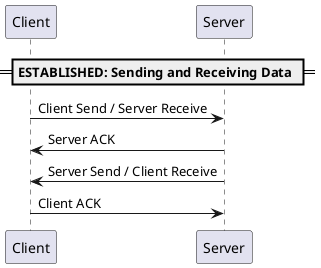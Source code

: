 @startuml TCP Connection established
'title TCP - Connection established
participant Client
participant Server

== ESTABLISHED: Sending and Receiving Data ==

Client -> Server : Client Send / Server Receive
Client <- Server : Server ACK
Client <- Server : Server Send / Client Receive
Client -> Server : Client ACK

@enduml